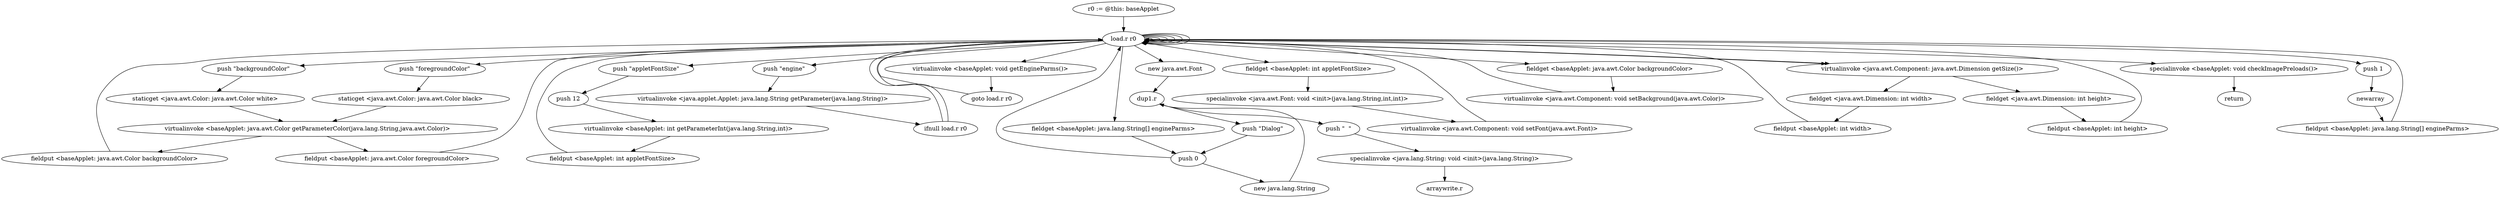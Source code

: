 digraph "" {
    "r0 := @this: baseApplet"
    "load.r r0"
    "r0 := @this: baseApplet"->"load.r r0";
    "load.r r0"->"load.r r0";
    "push \"backgroundColor\""
    "load.r r0"->"push \"backgroundColor\"";
    "staticget <java.awt.Color: java.awt.Color white>"
    "push \"backgroundColor\""->"staticget <java.awt.Color: java.awt.Color white>";
    "virtualinvoke <baseApplet: java.awt.Color getParameterColor(java.lang.String,java.awt.Color)>"
    "staticget <java.awt.Color: java.awt.Color white>"->"virtualinvoke <baseApplet: java.awt.Color getParameterColor(java.lang.String,java.awt.Color)>";
    "fieldput <baseApplet: java.awt.Color backgroundColor>"
    "virtualinvoke <baseApplet: java.awt.Color getParameterColor(java.lang.String,java.awt.Color)>"->"fieldput <baseApplet: java.awt.Color backgroundColor>";
    "fieldput <baseApplet: java.awt.Color backgroundColor>"->"load.r r0";
    "load.r r0"->"load.r r0";
    "push \"foregroundColor\""
    "load.r r0"->"push \"foregroundColor\"";
    "staticget <java.awt.Color: java.awt.Color black>"
    "push \"foregroundColor\""->"staticget <java.awt.Color: java.awt.Color black>";
    "staticget <java.awt.Color: java.awt.Color black>"->"virtualinvoke <baseApplet: java.awt.Color getParameterColor(java.lang.String,java.awt.Color)>";
    "fieldput <baseApplet: java.awt.Color foregroundColor>"
    "virtualinvoke <baseApplet: java.awt.Color getParameterColor(java.lang.String,java.awt.Color)>"->"fieldput <baseApplet: java.awt.Color foregroundColor>";
    "fieldput <baseApplet: java.awt.Color foregroundColor>"->"load.r r0";
    "load.r r0"->"load.r r0";
    "push \"appletFontSize\""
    "load.r r0"->"push \"appletFontSize\"";
    "push 12"
    "push \"appletFontSize\""->"push 12";
    "virtualinvoke <baseApplet: int getParameterInt(java.lang.String,int)>"
    "push 12"->"virtualinvoke <baseApplet: int getParameterInt(java.lang.String,int)>";
    "fieldput <baseApplet: int appletFontSize>"
    "virtualinvoke <baseApplet: int getParameterInt(java.lang.String,int)>"->"fieldput <baseApplet: int appletFontSize>";
    "fieldput <baseApplet: int appletFontSize>"->"load.r r0";
    "push \"engine\""
    "load.r r0"->"push \"engine\"";
    "virtualinvoke <java.applet.Applet: java.lang.String getParameter(java.lang.String)>"
    "push \"engine\""->"virtualinvoke <java.applet.Applet: java.lang.String getParameter(java.lang.String)>";
    "ifnull load.r r0"
    "virtualinvoke <java.applet.Applet: java.lang.String getParameter(java.lang.String)>"->"ifnull load.r r0";
    "ifnull load.r r0"->"load.r r0";
    "virtualinvoke <baseApplet: void getEngineParms()>"
    "load.r r0"->"virtualinvoke <baseApplet: void getEngineParms()>";
    "goto load.r r0"
    "virtualinvoke <baseApplet: void getEngineParms()>"->"goto load.r r0";
    "goto load.r r0"->"load.r r0";
    "new java.awt.Font"
    "load.r r0"->"new java.awt.Font";
    "dup1.r"
    "new java.awt.Font"->"dup1.r";
    "push \"Dialog\""
    "dup1.r"->"push \"Dialog\"";
    "push 0"
    "push \"Dialog\""->"push 0";
    "push 0"->"load.r r0";
    "fieldget <baseApplet: int appletFontSize>"
    "load.r r0"->"fieldget <baseApplet: int appletFontSize>";
    "specialinvoke <java.awt.Font: void <init>(java.lang.String,int,int)>"
    "fieldget <baseApplet: int appletFontSize>"->"specialinvoke <java.awt.Font: void <init>(java.lang.String,int,int)>";
    "virtualinvoke <java.awt.Component: void setFont(java.awt.Font)>"
    "specialinvoke <java.awt.Font: void <init>(java.lang.String,int,int)>"->"virtualinvoke <java.awt.Component: void setFont(java.awt.Font)>";
    "virtualinvoke <java.awt.Component: void setFont(java.awt.Font)>"->"load.r r0";
    "load.r r0"->"load.r r0";
    "fieldget <baseApplet: java.awt.Color backgroundColor>"
    "load.r r0"->"fieldget <baseApplet: java.awt.Color backgroundColor>";
    "virtualinvoke <java.awt.Component: void setBackground(java.awt.Color)>"
    "fieldget <baseApplet: java.awt.Color backgroundColor>"->"virtualinvoke <java.awt.Component: void setBackground(java.awt.Color)>";
    "virtualinvoke <java.awt.Component: void setBackground(java.awt.Color)>"->"load.r r0";
    "load.r r0"->"load.r r0";
    "virtualinvoke <java.awt.Component: java.awt.Dimension getSize()>"
    "load.r r0"->"virtualinvoke <java.awt.Component: java.awt.Dimension getSize()>";
    "fieldget <java.awt.Dimension: int height>"
    "virtualinvoke <java.awt.Component: java.awt.Dimension getSize()>"->"fieldget <java.awt.Dimension: int height>";
    "fieldput <baseApplet: int height>"
    "fieldget <java.awt.Dimension: int height>"->"fieldput <baseApplet: int height>";
    "fieldput <baseApplet: int height>"->"load.r r0";
    "load.r r0"->"load.r r0";
    "load.r r0"->"virtualinvoke <java.awt.Component: java.awt.Dimension getSize()>";
    "fieldget <java.awt.Dimension: int width>"
    "virtualinvoke <java.awt.Component: java.awt.Dimension getSize()>"->"fieldget <java.awt.Dimension: int width>";
    "fieldput <baseApplet: int width>"
    "fieldget <java.awt.Dimension: int width>"->"fieldput <baseApplet: int width>";
    "fieldput <baseApplet: int width>"->"load.r r0";
    "specialinvoke <baseApplet: void checkImagePreloads()>"
    "load.r r0"->"specialinvoke <baseApplet: void checkImagePreloads()>";
    "return"
    "specialinvoke <baseApplet: void checkImagePreloads()>"->"return";
    "ifnull load.r r0"->"load.r r0";
    "push 1"
    "load.r r0"->"push 1";
    "newarray"
    "push 1"->"newarray";
    "fieldput <baseApplet: java.lang.String[] engineParms>"
    "newarray"->"fieldput <baseApplet: java.lang.String[] engineParms>";
    "fieldput <baseApplet: java.lang.String[] engineParms>"->"load.r r0";
    "fieldget <baseApplet: java.lang.String[] engineParms>"
    "load.r r0"->"fieldget <baseApplet: java.lang.String[] engineParms>";
    "fieldget <baseApplet: java.lang.String[] engineParms>"->"push 0";
    "new java.lang.String"
    "push 0"->"new java.lang.String";
    "new java.lang.String"->"dup1.r";
    "push \"  \""
    "dup1.r"->"push \"  \"";
    "specialinvoke <java.lang.String: void <init>(java.lang.String)>"
    "push \"  \""->"specialinvoke <java.lang.String: void <init>(java.lang.String)>";
    "arraywrite.r"
    "specialinvoke <java.lang.String: void <init>(java.lang.String)>"->"arraywrite.r";
}
